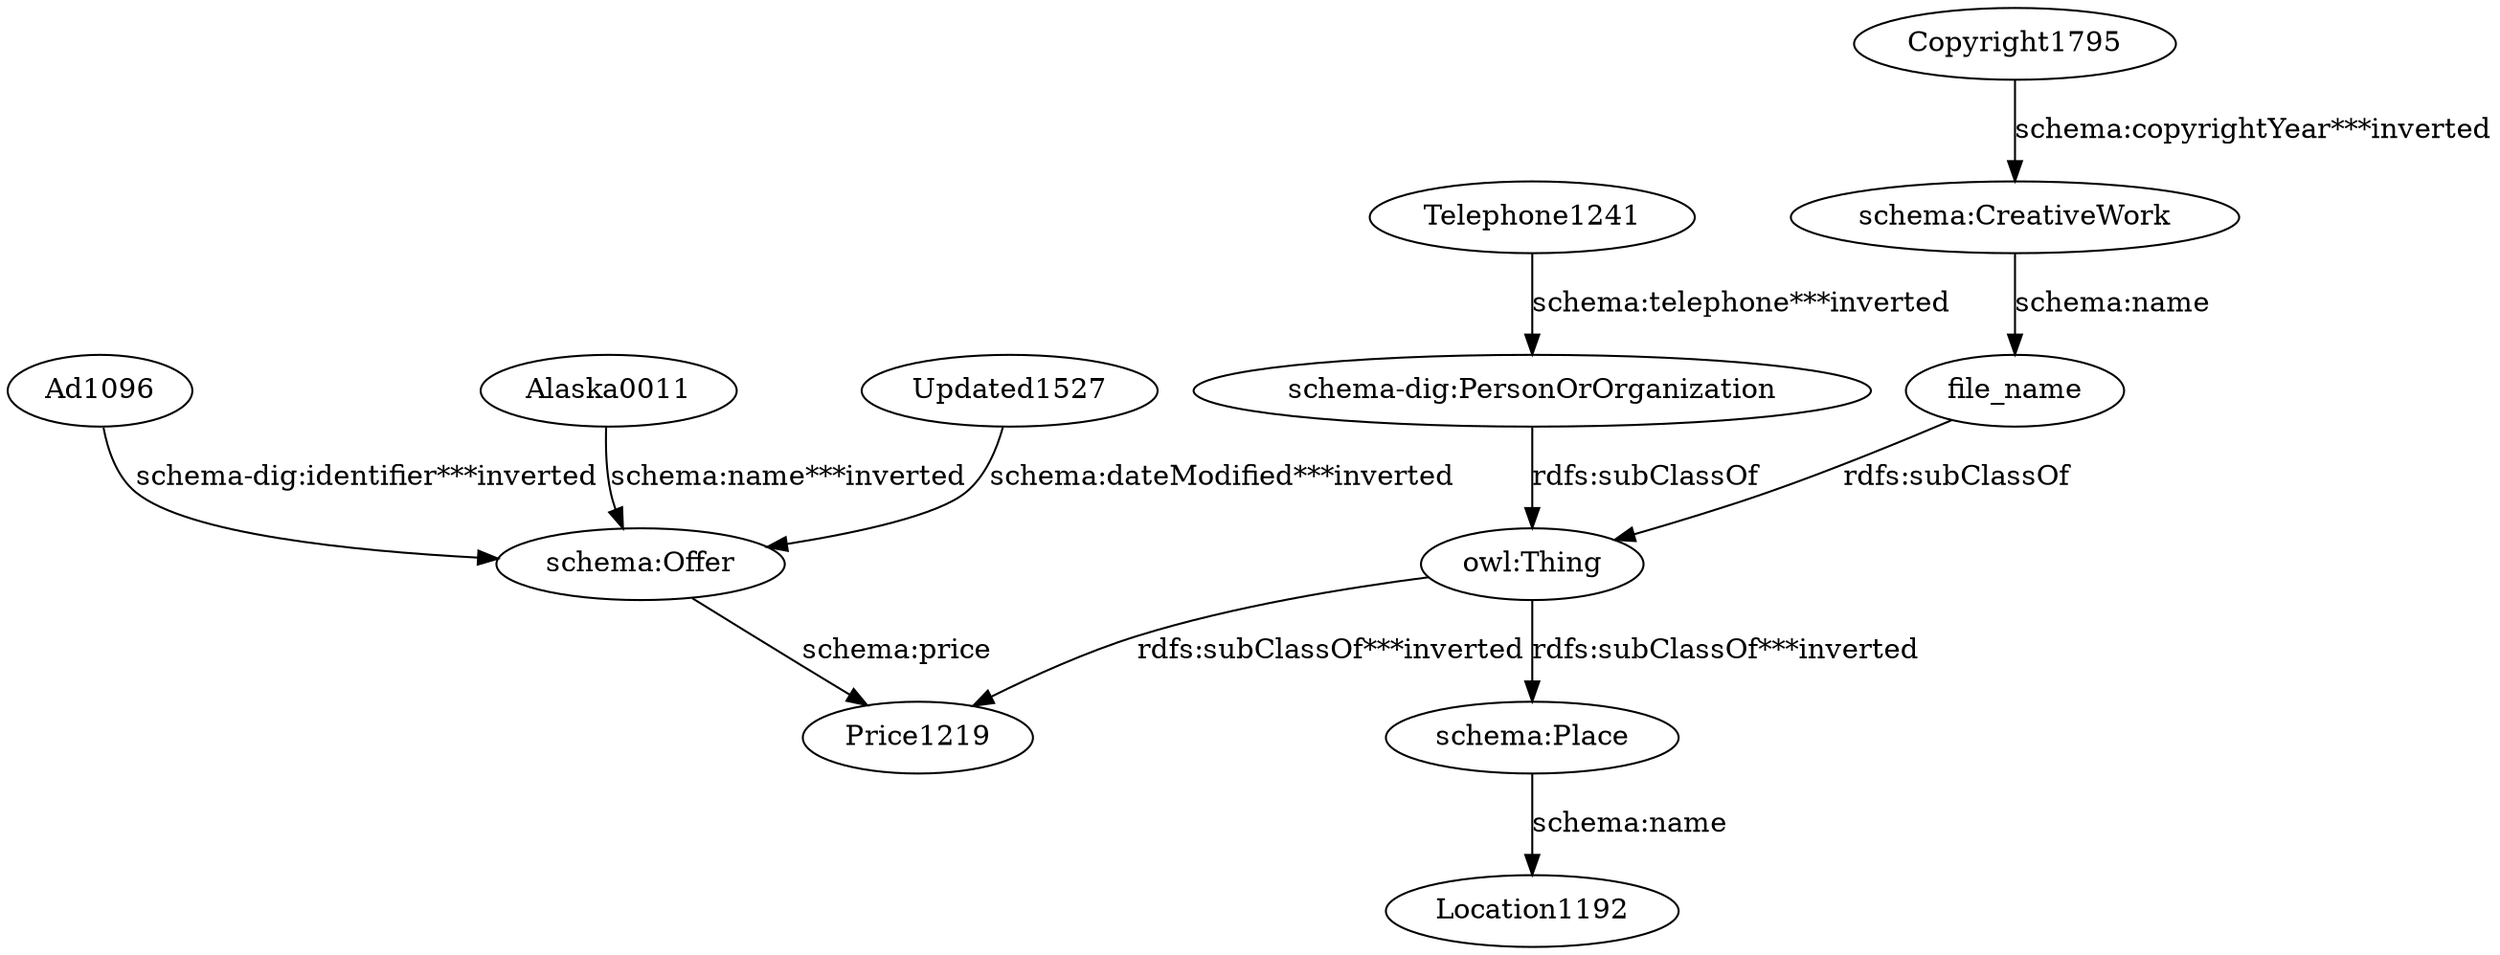 digraph {
  Ad1096 [type=attribute_name,label=Ad1096]
  "schema:Offer1" [type=class_uri,label="schema:Offer"]
  Alaska0011 [type=attribute_name,label=Alaska0011]
  Copyright1795 [type=attribute_name,label=Copyright1795]
  "schema:CreativeWork1" [type=class_uri,label="schema:CreativeWork"]
  Telephone1241 [type=attribute_name,label=Telephone1241]
  "schema-dig:PersonOrOrganization1" [type=class_uri,label="schema-dig:PersonOrOrganization"]
  Updated1527 [type=attribute_name,label=Updated1527]
  file_name [type=attribute_name,label=file_name]
  "owl:Thing" [type=special,label="owl:Thing"]
  Price1219 [type=attribute_name,label=Price1219]
  "schema:Place1" [type=class_uri,label="schema:Place"]
  Location1192 [type=attribute_name,label=Location1192]
  Ad1096 -> "schema:Offer1" [type=st_property_uri,label="schema-dig:identifier***inverted"]
  Alaska0011 -> "schema:Offer1" [type=st_property_uri,label="schema:name***inverted"]
  Copyright1795 -> "schema:CreativeWork1" [type=st_property_uri,label="schema:copyrightYear***inverted"]
  Telephone1241 -> "schema-dig:PersonOrOrganization1" [type=st_property_uri,label="schema:telephone***inverted"]
  Updated1527 -> "schema:Offer1" [type=st_property_uri,label="schema:dateModified***inverted"]
  file_name -> "owl:Thing" [label="rdfs:subClassOf",type=inherited]
  "owl:Thing" -> Price1219 [type=inherited,label="rdfs:subClassOf***inverted"]
  "owl:Thing" -> "schema:Place1" [type=inherited,label="rdfs:subClassOf***inverted"]
  "schema-dig:PersonOrOrganization1" -> "owl:Thing" [label="rdfs:subClassOf",type=inherited]
  "schema:CreativeWork1" -> file_name [label="schema:name",type=st_property_uri]
  "schema:Offer1" -> Price1219 [label="schema:price",type=st_property_uri]
  "schema:Place1" -> Location1192 [label="schema:name",type=st_property_uri]
}
